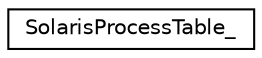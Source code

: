 digraph "Graphical Class Hierarchy"
{
  edge [fontname="Helvetica",fontsize="10",labelfontname="Helvetica",labelfontsize="10"];
  node [fontname="Helvetica",fontsize="10",shape=record];
  rankdir="LR";
  Node0 [label="SolarisProcessTable_",height=0.2,width=0.4,color="black", fillcolor="white", style="filled",URL="$structSolarisProcessTable__.html"];
}
